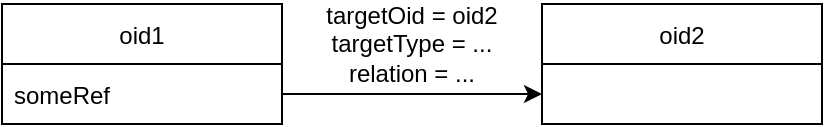 <mxfile version="19.0.3" type="device"><diagram id="C5RBs43oDa-KdzZeNtuy" name="Page-1"><mxGraphModel dx="760" dy="707" grid="1" gridSize="10" guides="1" tooltips="1" connect="1" arrows="1" fold="1" page="1" pageScale="1" pageWidth="827" pageHeight="1169" math="0" shadow="0"><root><mxCell id="WIyWlLk6GJQsqaUBKTNV-0"/><mxCell id="WIyWlLk6GJQsqaUBKTNV-1" parent="WIyWlLk6GJQsqaUBKTNV-0"/><mxCell id="tnhPK2r_Xok2zfB0ryxv-0" value="oid1" style="swimlane;fontStyle=0;childLayout=stackLayout;horizontal=1;startSize=30;horizontalStack=0;resizeParent=1;resizeParentMax=0;resizeLast=0;collapsible=1;marginBottom=0;" parent="WIyWlLk6GJQsqaUBKTNV-1" vertex="1"><mxGeometry x="50" y="100" width="140" height="60" as="geometry"/></mxCell><mxCell id="tnhPK2r_Xok2zfB0ryxv-1" value="someRef" style="text;strokeColor=none;fillColor=none;align=left;verticalAlign=middle;spacingLeft=4;spacingRight=4;overflow=hidden;points=[[0,0.5],[1,0.5]];portConstraint=eastwest;rotatable=0;" parent="tnhPK2r_Xok2zfB0ryxv-0" vertex="1"><mxGeometry y="30" width="140" height="30" as="geometry"/></mxCell><mxCell id="tnhPK2r_Xok2zfB0ryxv-4" value="oid2" style="swimlane;fontStyle=0;childLayout=stackLayout;horizontal=1;startSize=30;horizontalStack=0;resizeParent=1;resizeParentMax=0;resizeLast=0;collapsible=1;marginBottom=0;" parent="WIyWlLk6GJQsqaUBKTNV-1" vertex="1"><mxGeometry x="320" y="100" width="140" height="60" as="geometry"/></mxCell><mxCell id="tnhPK2r_Xok2zfB0ryxv-6" value="" style="endArrow=classic;html=1;rounded=0;exitX=1;exitY=0.5;exitDx=0;exitDy=0;entryX=0;entryY=0.75;entryDx=0;entryDy=0;" parent="WIyWlLk6GJQsqaUBKTNV-1" source="tnhPK2r_Xok2zfB0ryxv-1" target="tnhPK2r_Xok2zfB0ryxv-4" edge="1"><mxGeometry width="50" height="50" relative="1" as="geometry"><mxPoint x="330" y="410" as="sourcePoint"/><mxPoint x="380" y="360" as="targetPoint"/></mxGeometry></mxCell><mxCell id="tnhPK2r_Xok2zfB0ryxv-7" value="targetOid = oid2&lt;br&gt;targetType = ...&lt;br&gt;relation = ..." style="text;html=1;strokeColor=none;fillColor=none;align=center;verticalAlign=middle;whiteSpace=wrap;rounded=0;" parent="WIyWlLk6GJQsqaUBKTNV-1" vertex="1"><mxGeometry x="200" y="100" width="110" height="40" as="geometry"/></mxCell></root></mxGraphModel></diagram></mxfile>